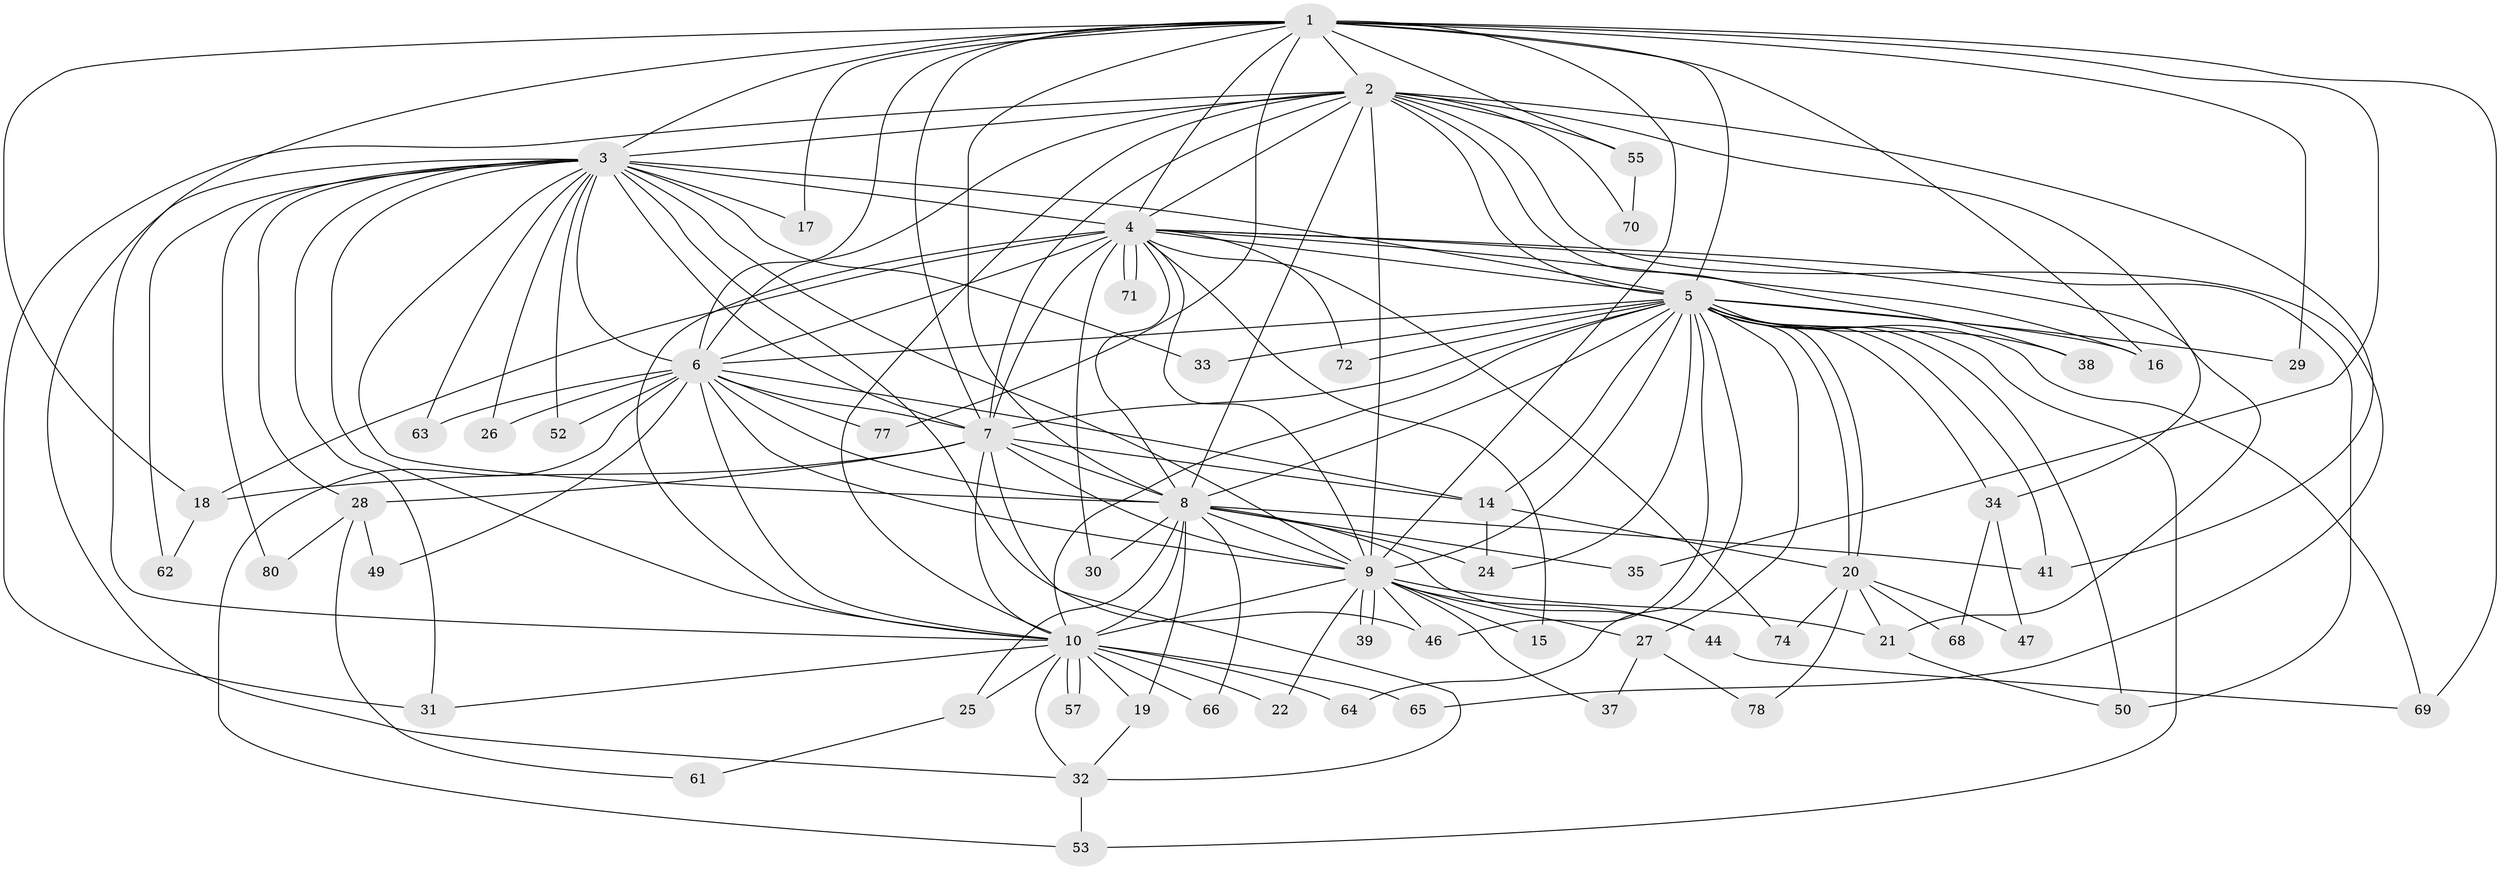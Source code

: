 // Generated by graph-tools (version 1.1) at 2025/51/02/27/25 19:51:45]
// undirected, 59 vertices, 157 edges
graph export_dot {
graph [start="1"]
  node [color=gray90,style=filled];
  1 [super="+42"];
  2 [super="+67"];
  3 [super="+23"];
  4 [super="+36"];
  5 [super="+12"];
  6 [super="+13"];
  7 [super="+60"];
  8 [super="+83"];
  9 [super="+43"];
  10 [super="+11"];
  14 [super="+45"];
  15;
  16 [super="+54"];
  17;
  18;
  19 [super="+48"];
  20 [super="+58"];
  21 [super="+59"];
  22;
  24 [super="+82"];
  25 [super="+40"];
  26;
  27;
  28 [super="+73"];
  29;
  30;
  31 [super="+56"];
  32 [super="+51"];
  33;
  34;
  35;
  37;
  38;
  39;
  41 [super="+75"];
  44;
  46 [super="+79"];
  47;
  49;
  50;
  52;
  53 [super="+76"];
  55;
  57;
  61;
  62;
  63;
  64;
  65;
  66;
  68;
  69 [super="+81"];
  70;
  71;
  72;
  74;
  77;
  78;
  80;
  1 -- 2;
  1 -- 3;
  1 -- 4;
  1 -- 5;
  1 -- 6;
  1 -- 7;
  1 -- 8;
  1 -- 9;
  1 -- 10;
  1 -- 16;
  1 -- 17;
  1 -- 18;
  1 -- 29;
  1 -- 35 [weight=2];
  1 -- 55;
  1 -- 69;
  1 -- 77;
  2 -- 3 [weight=3];
  2 -- 4;
  2 -- 5;
  2 -- 6;
  2 -- 7;
  2 -- 8;
  2 -- 9;
  2 -- 10;
  2 -- 31;
  2 -- 34;
  2 -- 38;
  2 -- 55;
  2 -- 65;
  2 -- 70;
  2 -- 41;
  3 -- 4 [weight=2];
  3 -- 5;
  3 -- 6 [weight=2];
  3 -- 7;
  3 -- 8;
  3 -- 9;
  3 -- 10;
  3 -- 17;
  3 -- 26;
  3 -- 28;
  3 -- 33;
  3 -- 46;
  3 -- 52;
  3 -- 63;
  3 -- 80;
  3 -- 62;
  3 -- 32;
  3 -- 31;
  4 -- 5;
  4 -- 6;
  4 -- 7;
  4 -- 8;
  4 -- 9;
  4 -- 10 [weight=2];
  4 -- 15;
  4 -- 18;
  4 -- 21;
  4 -- 30;
  4 -- 50;
  4 -- 71;
  4 -- 71;
  4 -- 72;
  4 -- 74;
  4 -- 16;
  5 -- 6;
  5 -- 7;
  5 -- 8;
  5 -- 9;
  5 -- 10;
  5 -- 20;
  5 -- 20;
  5 -- 29;
  5 -- 33;
  5 -- 34;
  5 -- 38;
  5 -- 41;
  5 -- 50;
  5 -- 64;
  5 -- 16;
  5 -- 72;
  5 -- 27;
  5 -- 14;
  5 -- 69;
  5 -- 53;
  5 -- 24;
  5 -- 46;
  6 -- 7;
  6 -- 8;
  6 -- 9;
  6 -- 10;
  6 -- 14;
  6 -- 26;
  6 -- 49;
  6 -- 52;
  6 -- 53;
  6 -- 63;
  6 -- 77;
  7 -- 8;
  7 -- 9;
  7 -- 10;
  7 -- 14;
  7 -- 28 [weight=2];
  7 -- 32;
  7 -- 18;
  8 -- 9;
  8 -- 10;
  8 -- 19;
  8 -- 24;
  8 -- 25 [weight=2];
  8 -- 30;
  8 -- 35;
  8 -- 41;
  8 -- 44;
  8 -- 66;
  9 -- 10;
  9 -- 15;
  9 -- 22;
  9 -- 27;
  9 -- 37;
  9 -- 39;
  9 -- 39;
  9 -- 44;
  9 -- 46;
  9 -- 21;
  10 -- 19;
  10 -- 22;
  10 -- 31;
  10 -- 32;
  10 -- 57;
  10 -- 57;
  10 -- 64;
  10 -- 65;
  10 -- 66;
  10 -- 25 [weight=2];
  14 -- 24;
  14 -- 20;
  18 -- 62;
  19 -- 32;
  20 -- 21;
  20 -- 47;
  20 -- 74;
  20 -- 78;
  20 -- 68;
  21 -- 50;
  25 -- 61;
  27 -- 37;
  27 -- 78;
  28 -- 49;
  28 -- 61;
  28 -- 80;
  32 -- 53;
  34 -- 47;
  34 -- 68;
  44 -- 69;
  55 -- 70;
}
